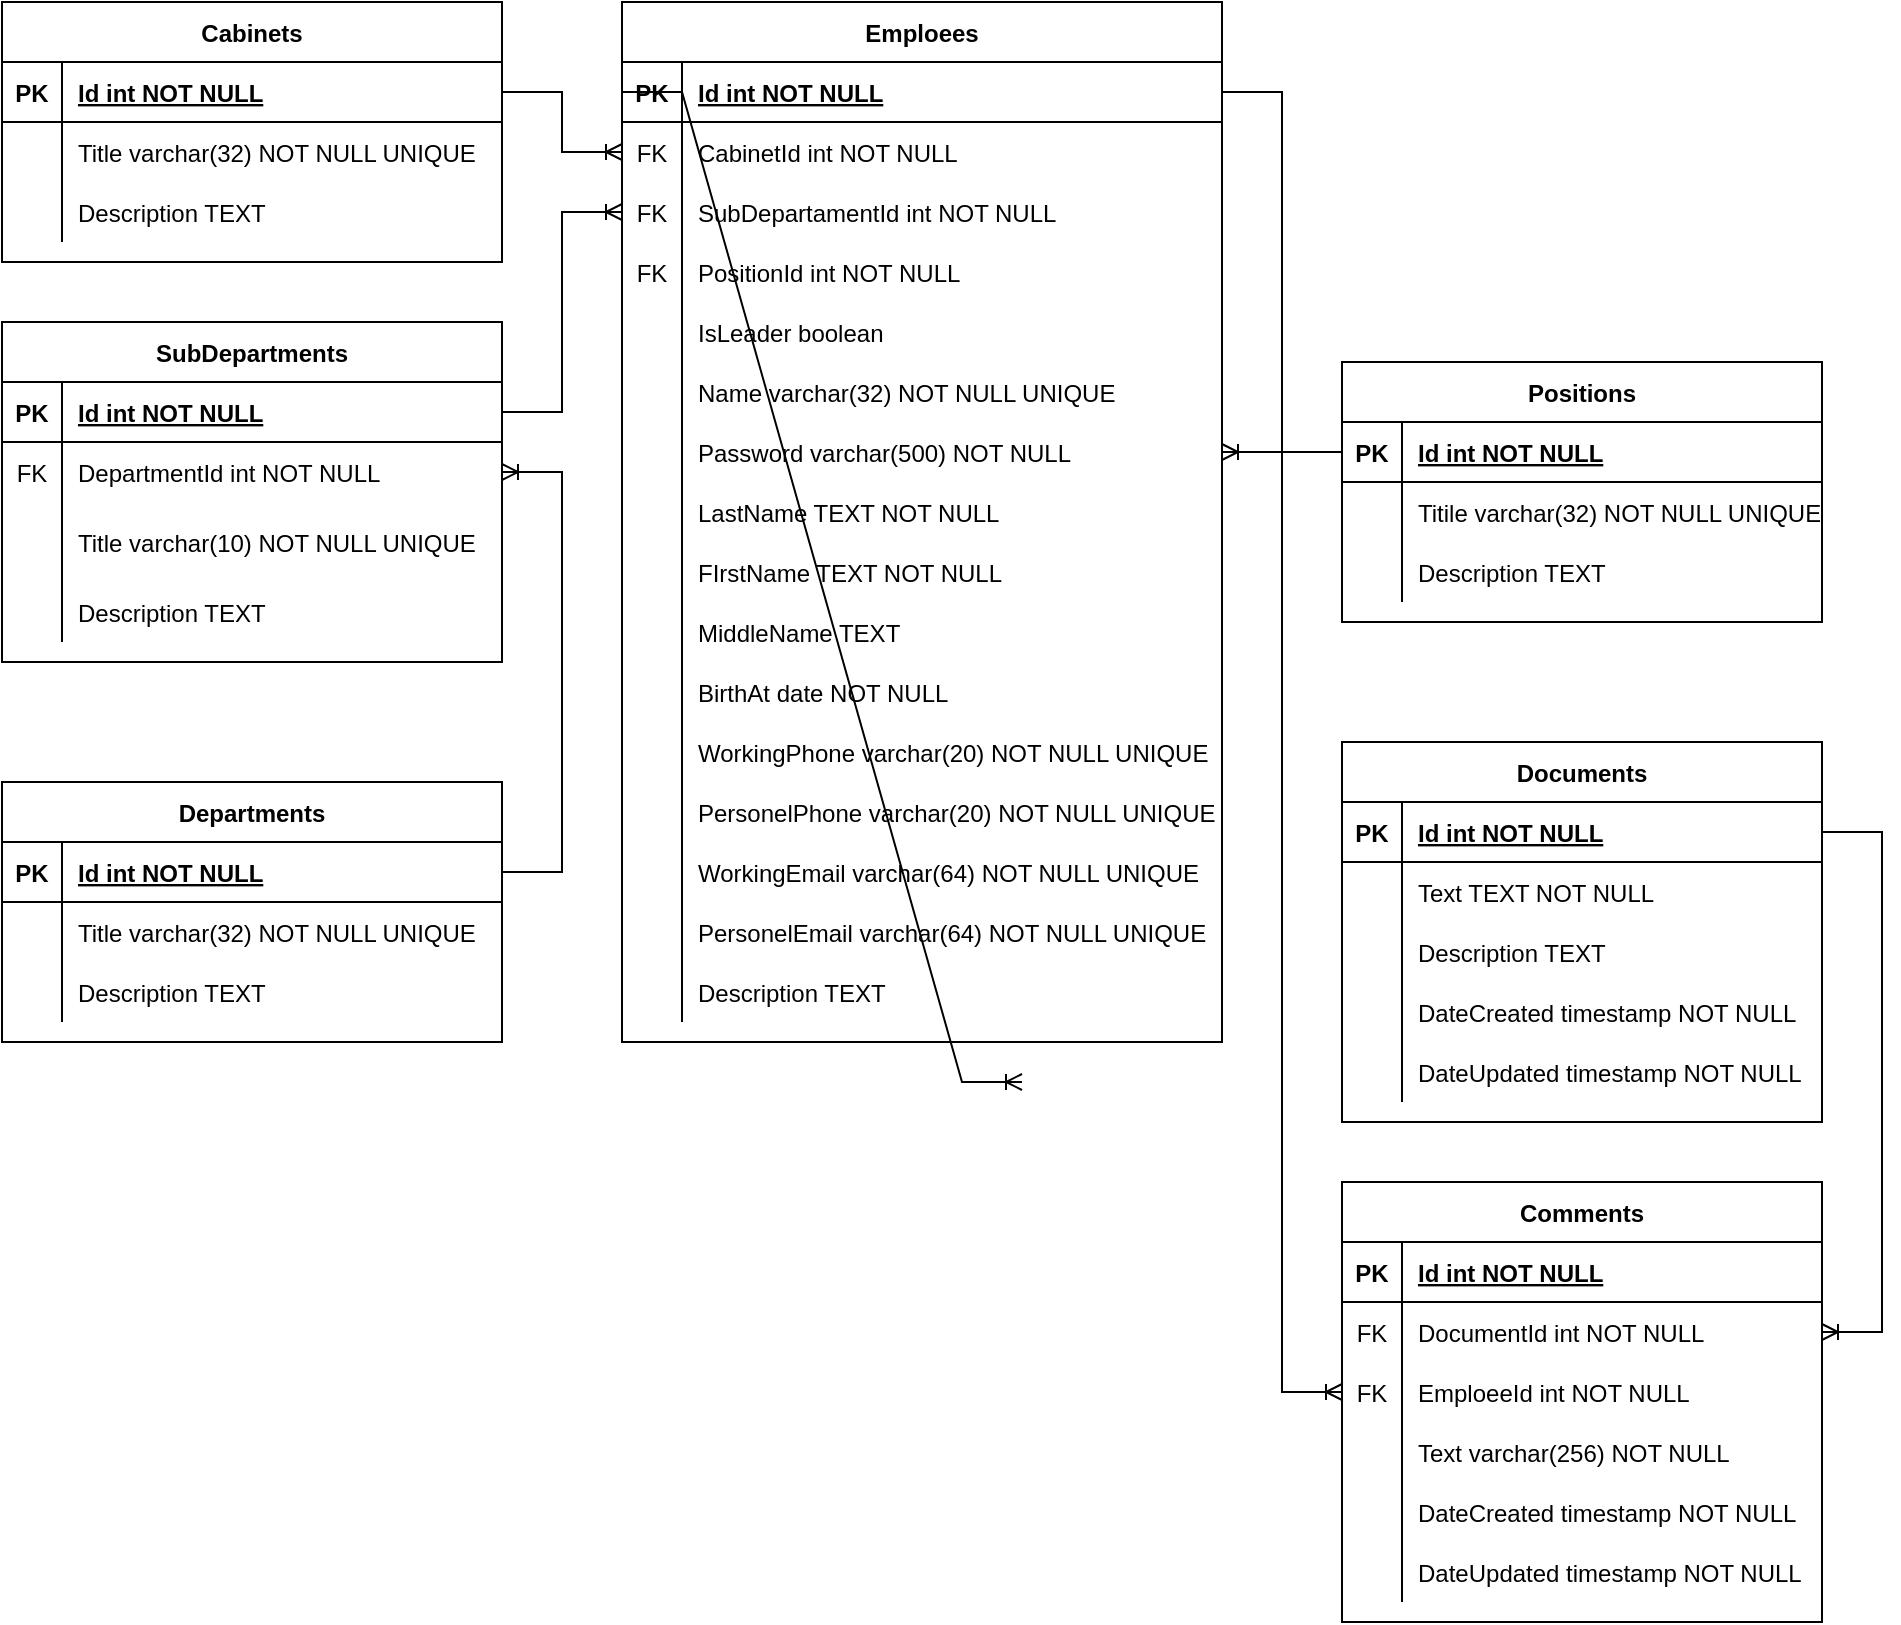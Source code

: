 <mxfile version="25.0.2">
  <diagram id="R2lEEEUBdFMjLlhIrx00" name="Page-1">
    <mxGraphModel dx="932" dy="1396" grid="1" gridSize="10" guides="1" tooltips="1" connect="1" arrows="1" fold="1" page="1" pageScale="1" pageWidth="850" pageHeight="1100" math="0" shadow="0" extFonts="Permanent Marker^https://fonts.googleapis.com/css?family=Permanent+Marker">
      <root>
        <mxCell id="0" />
        <mxCell id="1" parent="0" />
        <mxCell id="9dGoB55eLj0hcqmh6OS2-5" value="Emploees" style="shape=table;startSize=30;container=1;collapsible=1;childLayout=tableLayout;fixedRows=1;rowLines=0;fontStyle=1;align=center;resizeLast=1;" parent="1" vertex="1">
          <mxGeometry x="420" y="120" width="300" height="520" as="geometry" />
        </mxCell>
        <mxCell id="9dGoB55eLj0hcqmh6OS2-6" value="" style="shape=partialRectangle;collapsible=0;dropTarget=0;pointerEvents=0;fillColor=none;points=[[0,0.5],[1,0.5]];portConstraint=eastwest;top=0;left=0;right=0;bottom=1;" parent="9dGoB55eLj0hcqmh6OS2-5" vertex="1">
          <mxGeometry y="30" width="300" height="30" as="geometry" />
        </mxCell>
        <mxCell id="9dGoB55eLj0hcqmh6OS2-7" value="PK" style="shape=partialRectangle;overflow=hidden;connectable=0;fillColor=none;top=0;left=0;bottom=0;right=0;fontStyle=1;" parent="9dGoB55eLj0hcqmh6OS2-6" vertex="1">
          <mxGeometry width="30" height="30" as="geometry">
            <mxRectangle width="30" height="30" as="alternateBounds" />
          </mxGeometry>
        </mxCell>
        <mxCell id="9dGoB55eLj0hcqmh6OS2-8" value="Id int NOT NULL" style="shape=partialRectangle;overflow=hidden;connectable=0;fillColor=none;top=0;left=0;bottom=0;right=0;align=left;spacingLeft=6;fontStyle=5;" parent="9dGoB55eLj0hcqmh6OS2-6" vertex="1">
          <mxGeometry x="30" width="270" height="30" as="geometry">
            <mxRectangle width="270" height="30" as="alternateBounds" />
          </mxGeometry>
        </mxCell>
        <mxCell id="dSBMCty-qbozVe7yttTa-7" style="shape=partialRectangle;collapsible=0;dropTarget=0;pointerEvents=0;fillColor=none;points=[[0,0.5],[1,0.5]];portConstraint=eastwest;top=0;left=0;right=0;bottom=0;" vertex="1" parent="9dGoB55eLj0hcqmh6OS2-5">
          <mxGeometry y="60" width="300" height="30" as="geometry" />
        </mxCell>
        <mxCell id="dSBMCty-qbozVe7yttTa-8" value="FK" style="shape=partialRectangle;overflow=hidden;connectable=0;fillColor=none;top=0;left=0;bottom=0;right=0;" vertex="1" parent="dSBMCty-qbozVe7yttTa-7">
          <mxGeometry width="30" height="30" as="geometry">
            <mxRectangle width="30" height="30" as="alternateBounds" />
          </mxGeometry>
        </mxCell>
        <mxCell id="dSBMCty-qbozVe7yttTa-9" value="CabinetId int NOT NULL" style="shape=partialRectangle;overflow=hidden;connectable=0;fillColor=none;top=0;left=0;bottom=0;right=0;align=left;spacingLeft=6;" vertex="1" parent="dSBMCty-qbozVe7yttTa-7">
          <mxGeometry x="30" width="270" height="30" as="geometry">
            <mxRectangle width="270" height="30" as="alternateBounds" />
          </mxGeometry>
        </mxCell>
        <mxCell id="dSBMCty-qbozVe7yttTa-10" style="shape=partialRectangle;collapsible=0;dropTarget=0;pointerEvents=0;fillColor=none;points=[[0,0.5],[1,0.5]];portConstraint=eastwest;top=0;left=0;right=0;bottom=0;" vertex="1" parent="9dGoB55eLj0hcqmh6OS2-5">
          <mxGeometry y="90" width="300" height="30" as="geometry" />
        </mxCell>
        <mxCell id="dSBMCty-qbozVe7yttTa-11" value="FK" style="shape=partialRectangle;overflow=hidden;connectable=0;fillColor=none;top=0;left=0;bottom=0;right=0;" vertex="1" parent="dSBMCty-qbozVe7yttTa-10">
          <mxGeometry width="30" height="30" as="geometry">
            <mxRectangle width="30" height="30" as="alternateBounds" />
          </mxGeometry>
        </mxCell>
        <mxCell id="dSBMCty-qbozVe7yttTa-12" value="SubDepartamentId int NOT NULL" style="shape=partialRectangle;overflow=hidden;connectable=0;fillColor=none;top=0;left=0;bottom=0;right=0;align=left;spacingLeft=6;" vertex="1" parent="dSBMCty-qbozVe7yttTa-10">
          <mxGeometry x="30" width="270" height="30" as="geometry">
            <mxRectangle width="270" height="30" as="alternateBounds" />
          </mxGeometry>
        </mxCell>
        <mxCell id="dSBMCty-qbozVe7yttTa-134" style="shape=partialRectangle;collapsible=0;dropTarget=0;pointerEvents=0;fillColor=none;points=[[0,0.5],[1,0.5]];portConstraint=eastwest;top=0;left=0;right=0;bottom=0;" vertex="1" parent="9dGoB55eLj0hcqmh6OS2-5">
          <mxGeometry y="120" width="300" height="30" as="geometry" />
        </mxCell>
        <mxCell id="dSBMCty-qbozVe7yttTa-135" value="FK" style="shape=partialRectangle;overflow=hidden;connectable=0;fillColor=none;top=0;left=0;bottom=0;right=0;" vertex="1" parent="dSBMCty-qbozVe7yttTa-134">
          <mxGeometry width="30" height="30" as="geometry">
            <mxRectangle width="30" height="30" as="alternateBounds" />
          </mxGeometry>
        </mxCell>
        <mxCell id="dSBMCty-qbozVe7yttTa-136" value="PositionId int NOT NULL" style="shape=partialRectangle;overflow=hidden;connectable=0;fillColor=none;top=0;left=0;bottom=0;right=0;align=left;spacingLeft=6;" vertex="1" parent="dSBMCty-qbozVe7yttTa-134">
          <mxGeometry x="30" width="270" height="30" as="geometry">
            <mxRectangle width="270" height="30" as="alternateBounds" />
          </mxGeometry>
        </mxCell>
        <mxCell id="dSBMCty-qbozVe7yttTa-199" style="shape=partialRectangle;collapsible=0;dropTarget=0;pointerEvents=0;fillColor=none;points=[[0,0.5],[1,0.5]];portConstraint=eastwest;top=0;left=0;right=0;bottom=0;" vertex="1" parent="9dGoB55eLj0hcqmh6OS2-5">
          <mxGeometry y="150" width="300" height="30" as="geometry" />
        </mxCell>
        <mxCell id="dSBMCty-qbozVe7yttTa-200" style="shape=partialRectangle;overflow=hidden;connectable=0;fillColor=none;top=0;left=0;bottom=0;right=0;" vertex="1" parent="dSBMCty-qbozVe7yttTa-199">
          <mxGeometry width="30" height="30" as="geometry">
            <mxRectangle width="30" height="30" as="alternateBounds" />
          </mxGeometry>
        </mxCell>
        <mxCell id="dSBMCty-qbozVe7yttTa-201" value="IsLeader boolean" style="shape=partialRectangle;overflow=hidden;connectable=0;fillColor=none;top=0;left=0;bottom=0;right=0;align=left;spacingLeft=6;" vertex="1" parent="dSBMCty-qbozVe7yttTa-199">
          <mxGeometry x="30" width="270" height="30" as="geometry">
            <mxRectangle width="270" height="30" as="alternateBounds" />
          </mxGeometry>
        </mxCell>
        <mxCell id="dSBMCty-qbozVe7yttTa-137" style="shape=partialRectangle;collapsible=0;dropTarget=0;pointerEvents=0;fillColor=none;points=[[0,0.5],[1,0.5]];portConstraint=eastwest;top=0;left=0;right=0;bottom=0;" vertex="1" parent="9dGoB55eLj0hcqmh6OS2-5">
          <mxGeometry y="180" width="300" height="30" as="geometry" />
        </mxCell>
        <mxCell id="dSBMCty-qbozVe7yttTa-138" style="shape=partialRectangle;overflow=hidden;connectable=0;fillColor=none;top=0;left=0;bottom=0;right=0;" vertex="1" parent="dSBMCty-qbozVe7yttTa-137">
          <mxGeometry width="30" height="30" as="geometry">
            <mxRectangle width="30" height="30" as="alternateBounds" />
          </mxGeometry>
        </mxCell>
        <mxCell id="dSBMCty-qbozVe7yttTa-139" value="Name varchar(32) NOT NULL UNIQUE" style="shape=partialRectangle;overflow=hidden;connectable=0;fillColor=none;top=0;left=0;bottom=0;right=0;align=left;spacingLeft=6;" vertex="1" parent="dSBMCty-qbozVe7yttTa-137">
          <mxGeometry x="30" width="270" height="30" as="geometry">
            <mxRectangle width="270" height="30" as="alternateBounds" />
          </mxGeometry>
        </mxCell>
        <mxCell id="dSBMCty-qbozVe7yttTa-98" style="shape=partialRectangle;collapsible=0;dropTarget=0;pointerEvents=0;fillColor=none;points=[[0,0.5],[1,0.5]];portConstraint=eastwest;top=0;left=0;right=0;bottom=0;" vertex="1" parent="9dGoB55eLj0hcqmh6OS2-5">
          <mxGeometry y="210" width="300" height="30" as="geometry" />
        </mxCell>
        <mxCell id="dSBMCty-qbozVe7yttTa-99" value="" style="shape=partialRectangle;overflow=hidden;connectable=0;fillColor=none;top=0;left=0;bottom=0;right=0;" vertex="1" parent="dSBMCty-qbozVe7yttTa-98">
          <mxGeometry width="30" height="30" as="geometry">
            <mxRectangle width="30" height="30" as="alternateBounds" />
          </mxGeometry>
        </mxCell>
        <mxCell id="dSBMCty-qbozVe7yttTa-100" value="Password varchar(500) NOT NULL" style="shape=partialRectangle;overflow=hidden;connectable=0;fillColor=none;top=0;left=0;bottom=0;right=0;align=left;spacingLeft=6;" vertex="1" parent="dSBMCty-qbozVe7yttTa-98">
          <mxGeometry x="30" width="270" height="30" as="geometry">
            <mxRectangle width="270" height="30" as="alternateBounds" />
          </mxGeometry>
        </mxCell>
        <mxCell id="dSBMCty-qbozVe7yttTa-13" style="shape=partialRectangle;collapsible=0;dropTarget=0;pointerEvents=0;fillColor=none;points=[[0,0.5],[1,0.5]];portConstraint=eastwest;top=0;left=0;right=0;bottom=0;" vertex="1" parent="9dGoB55eLj0hcqmh6OS2-5">
          <mxGeometry y="240" width="300" height="30" as="geometry" />
        </mxCell>
        <mxCell id="dSBMCty-qbozVe7yttTa-14" style="shape=partialRectangle;overflow=hidden;connectable=0;fillColor=none;top=0;left=0;bottom=0;right=0;" vertex="1" parent="dSBMCty-qbozVe7yttTa-13">
          <mxGeometry width="30" height="30" as="geometry">
            <mxRectangle width="30" height="30" as="alternateBounds" />
          </mxGeometry>
        </mxCell>
        <mxCell id="dSBMCty-qbozVe7yttTa-15" value="LastName TEXT NOT NULL" style="shape=partialRectangle;overflow=hidden;connectable=0;fillColor=none;top=0;left=0;bottom=0;right=0;align=left;spacingLeft=6;" vertex="1" parent="dSBMCty-qbozVe7yttTa-13">
          <mxGeometry x="30" width="270" height="30" as="geometry">
            <mxRectangle width="270" height="30" as="alternateBounds" />
          </mxGeometry>
        </mxCell>
        <mxCell id="9dGoB55eLj0hcqmh6OS2-9" value="" style="shape=partialRectangle;collapsible=0;dropTarget=0;pointerEvents=0;fillColor=none;points=[[0,0.5],[1,0.5]];portConstraint=eastwest;top=0;left=0;right=0;bottom=0;" parent="9dGoB55eLj0hcqmh6OS2-5" vertex="1">
          <mxGeometry y="270" width="300" height="30" as="geometry" />
        </mxCell>
        <mxCell id="9dGoB55eLj0hcqmh6OS2-10" value="" style="shape=partialRectangle;overflow=hidden;connectable=0;fillColor=none;top=0;left=0;bottom=0;right=0;" parent="9dGoB55eLj0hcqmh6OS2-9" vertex="1">
          <mxGeometry width="30" height="30" as="geometry">
            <mxRectangle width="30" height="30" as="alternateBounds" />
          </mxGeometry>
        </mxCell>
        <mxCell id="9dGoB55eLj0hcqmh6OS2-11" value="FIrstName TEXT NOT NULL" style="shape=partialRectangle;overflow=hidden;connectable=0;fillColor=none;top=0;left=0;bottom=0;right=0;align=left;spacingLeft=6;" parent="9dGoB55eLj0hcqmh6OS2-9" vertex="1">
          <mxGeometry x="30" width="270" height="30" as="geometry">
            <mxRectangle width="270" height="30" as="alternateBounds" />
          </mxGeometry>
        </mxCell>
        <mxCell id="9dGoB55eLj0hcqmh6OS2-12" style="shape=partialRectangle;collapsible=0;dropTarget=0;pointerEvents=0;fillColor=none;points=[[0,0.5],[1,0.5]];portConstraint=eastwest;top=0;left=0;right=0;bottom=0;" parent="9dGoB55eLj0hcqmh6OS2-5" vertex="1">
          <mxGeometry y="300" width="300" height="30" as="geometry" />
        </mxCell>
        <mxCell id="9dGoB55eLj0hcqmh6OS2-13" style="shape=partialRectangle;overflow=hidden;connectable=0;fillColor=none;top=0;left=0;bottom=0;right=0;" parent="9dGoB55eLj0hcqmh6OS2-12" vertex="1">
          <mxGeometry width="30" height="30" as="geometry">
            <mxRectangle width="30" height="30" as="alternateBounds" />
          </mxGeometry>
        </mxCell>
        <mxCell id="9dGoB55eLj0hcqmh6OS2-14" value="MiddleName TEXT " style="shape=partialRectangle;overflow=hidden;connectable=0;fillColor=none;top=0;left=0;bottom=0;right=0;align=left;spacingLeft=6;" parent="9dGoB55eLj0hcqmh6OS2-12" vertex="1">
          <mxGeometry x="30" width="270" height="30" as="geometry">
            <mxRectangle width="270" height="30" as="alternateBounds" />
          </mxGeometry>
        </mxCell>
        <mxCell id="dSBMCty-qbozVe7yttTa-81" style="shape=partialRectangle;collapsible=0;dropTarget=0;pointerEvents=0;fillColor=none;points=[[0,0.5],[1,0.5]];portConstraint=eastwest;top=0;left=0;right=0;bottom=0;" vertex="1" parent="9dGoB55eLj0hcqmh6OS2-5">
          <mxGeometry y="330" width="300" height="30" as="geometry" />
        </mxCell>
        <mxCell id="dSBMCty-qbozVe7yttTa-82" style="shape=partialRectangle;overflow=hidden;connectable=0;fillColor=none;top=0;left=0;bottom=0;right=0;" vertex="1" parent="dSBMCty-qbozVe7yttTa-81">
          <mxGeometry width="30" height="30" as="geometry">
            <mxRectangle width="30" height="30" as="alternateBounds" />
          </mxGeometry>
        </mxCell>
        <mxCell id="dSBMCty-qbozVe7yttTa-83" value="BirthAt date NOT NULL" style="shape=partialRectangle;overflow=hidden;connectable=0;fillColor=none;top=0;left=0;bottom=0;right=0;align=left;spacingLeft=6;" vertex="1" parent="dSBMCty-qbozVe7yttTa-81">
          <mxGeometry x="30" width="270" height="30" as="geometry">
            <mxRectangle width="270" height="30" as="alternateBounds" />
          </mxGeometry>
        </mxCell>
        <mxCell id="9dGoB55eLj0hcqmh6OS2-15" style="shape=partialRectangle;collapsible=0;dropTarget=0;pointerEvents=0;fillColor=none;points=[[0,0.5],[1,0.5]];portConstraint=eastwest;top=0;left=0;right=0;bottom=0;" parent="9dGoB55eLj0hcqmh6OS2-5" vertex="1">
          <mxGeometry y="360" width="300" height="30" as="geometry" />
        </mxCell>
        <mxCell id="9dGoB55eLj0hcqmh6OS2-16" style="shape=partialRectangle;overflow=hidden;connectable=0;fillColor=none;top=0;left=0;bottom=0;right=0;" parent="9dGoB55eLj0hcqmh6OS2-15" vertex="1">
          <mxGeometry width="30" height="30" as="geometry">
            <mxRectangle width="30" height="30" as="alternateBounds" />
          </mxGeometry>
        </mxCell>
        <mxCell id="9dGoB55eLj0hcqmh6OS2-17" value="WorkingPhone varchar(20) NOT NULL UNIQUE" style="shape=partialRectangle;overflow=hidden;connectable=0;fillColor=none;top=0;left=0;bottom=0;right=0;align=left;spacingLeft=6;" parent="9dGoB55eLj0hcqmh6OS2-15" vertex="1">
          <mxGeometry x="30" width="270" height="30" as="geometry">
            <mxRectangle width="270" height="30" as="alternateBounds" />
          </mxGeometry>
        </mxCell>
        <mxCell id="9dGoB55eLj0hcqmh6OS2-18" style="shape=partialRectangle;collapsible=0;dropTarget=0;pointerEvents=0;fillColor=none;points=[[0,0.5],[1,0.5]];portConstraint=eastwest;top=0;left=0;right=0;bottom=0;" parent="9dGoB55eLj0hcqmh6OS2-5" vertex="1">
          <mxGeometry y="390" width="300" height="30" as="geometry" />
        </mxCell>
        <mxCell id="9dGoB55eLj0hcqmh6OS2-19" value="" style="shape=partialRectangle;overflow=hidden;connectable=0;fillColor=none;top=0;left=0;bottom=0;right=0;" parent="9dGoB55eLj0hcqmh6OS2-18" vertex="1">
          <mxGeometry width="30" height="30" as="geometry">
            <mxRectangle width="30" height="30" as="alternateBounds" />
          </mxGeometry>
        </mxCell>
        <mxCell id="9dGoB55eLj0hcqmh6OS2-20" value="PersonelPhone varchar(20) NOT NULL UNIQUE" style="shape=partialRectangle;overflow=hidden;connectable=0;fillColor=none;top=0;left=0;bottom=0;right=0;align=left;spacingLeft=6;" parent="9dGoB55eLj0hcqmh6OS2-18" vertex="1">
          <mxGeometry x="30" width="270" height="30" as="geometry">
            <mxRectangle width="270" height="30" as="alternateBounds" />
          </mxGeometry>
        </mxCell>
        <mxCell id="dSBMCty-qbozVe7yttTa-4" style="shape=partialRectangle;collapsible=0;dropTarget=0;pointerEvents=0;fillColor=none;points=[[0,0.5],[1,0.5]];portConstraint=eastwest;top=0;left=0;right=0;bottom=0;" vertex="1" parent="9dGoB55eLj0hcqmh6OS2-5">
          <mxGeometry y="420" width="300" height="30" as="geometry" />
        </mxCell>
        <mxCell id="dSBMCty-qbozVe7yttTa-5" style="shape=partialRectangle;overflow=hidden;connectable=0;fillColor=none;top=0;left=0;bottom=0;right=0;" vertex="1" parent="dSBMCty-qbozVe7yttTa-4">
          <mxGeometry width="30" height="30" as="geometry">
            <mxRectangle width="30" height="30" as="alternateBounds" />
          </mxGeometry>
        </mxCell>
        <mxCell id="dSBMCty-qbozVe7yttTa-6" value="WorkingEmail varchar(64) NOT NULL UNIQUE" style="shape=partialRectangle;overflow=hidden;connectable=0;fillColor=none;top=0;left=0;bottom=0;right=0;align=left;spacingLeft=6;" vertex="1" parent="dSBMCty-qbozVe7yttTa-4">
          <mxGeometry x="30" width="270" height="30" as="geometry">
            <mxRectangle width="270" height="30" as="alternateBounds" />
          </mxGeometry>
        </mxCell>
        <mxCell id="dSBMCty-qbozVe7yttTa-190" style="shape=partialRectangle;collapsible=0;dropTarget=0;pointerEvents=0;fillColor=none;points=[[0,0.5],[1,0.5]];portConstraint=eastwest;top=0;left=0;right=0;bottom=0;" vertex="1" parent="9dGoB55eLj0hcqmh6OS2-5">
          <mxGeometry y="450" width="300" height="30" as="geometry" />
        </mxCell>
        <mxCell id="dSBMCty-qbozVe7yttTa-191" style="shape=partialRectangle;overflow=hidden;connectable=0;fillColor=none;top=0;left=0;bottom=0;right=0;" vertex="1" parent="dSBMCty-qbozVe7yttTa-190">
          <mxGeometry width="30" height="30" as="geometry">
            <mxRectangle width="30" height="30" as="alternateBounds" />
          </mxGeometry>
        </mxCell>
        <mxCell id="dSBMCty-qbozVe7yttTa-192" value="PersonelEmail varchar(64) NOT NULL UNIQUE" style="shape=partialRectangle;overflow=hidden;connectable=0;fillColor=none;top=0;left=0;bottom=0;right=0;align=left;spacingLeft=6;" vertex="1" parent="dSBMCty-qbozVe7yttTa-190">
          <mxGeometry x="30" width="270" height="30" as="geometry">
            <mxRectangle width="270" height="30" as="alternateBounds" />
          </mxGeometry>
        </mxCell>
        <mxCell id="dSBMCty-qbozVe7yttTa-1" style="shape=partialRectangle;collapsible=0;dropTarget=0;pointerEvents=0;fillColor=none;points=[[0,0.5],[1,0.5]];portConstraint=eastwest;top=0;left=0;right=0;bottom=0;" vertex="1" parent="9dGoB55eLj0hcqmh6OS2-5">
          <mxGeometry y="480" width="300" height="30" as="geometry" />
        </mxCell>
        <mxCell id="dSBMCty-qbozVe7yttTa-2" style="shape=partialRectangle;overflow=hidden;connectable=0;fillColor=none;top=0;left=0;bottom=0;right=0;" vertex="1" parent="dSBMCty-qbozVe7yttTa-1">
          <mxGeometry width="30" height="30" as="geometry">
            <mxRectangle width="30" height="30" as="alternateBounds" />
          </mxGeometry>
        </mxCell>
        <mxCell id="dSBMCty-qbozVe7yttTa-3" value="Description TEXT " style="shape=partialRectangle;overflow=hidden;connectable=0;fillColor=none;top=0;left=0;bottom=0;right=0;align=left;spacingLeft=6;" vertex="1" parent="dSBMCty-qbozVe7yttTa-1">
          <mxGeometry x="30" width="270" height="30" as="geometry">
            <mxRectangle width="270" height="30" as="alternateBounds" />
          </mxGeometry>
        </mxCell>
        <mxCell id="dSBMCty-qbozVe7yttTa-16" value="Cabinets" style="shape=table;startSize=30;container=1;collapsible=1;childLayout=tableLayout;fixedRows=1;rowLines=0;fontStyle=1;align=center;resizeLast=1;" vertex="1" parent="1">
          <mxGeometry x="110" y="120" width="250" height="130" as="geometry" />
        </mxCell>
        <mxCell id="dSBMCty-qbozVe7yttTa-17" value="" style="shape=partialRectangle;collapsible=0;dropTarget=0;pointerEvents=0;fillColor=none;points=[[0,0.5],[1,0.5]];portConstraint=eastwest;top=0;left=0;right=0;bottom=1;" vertex="1" parent="dSBMCty-qbozVe7yttTa-16">
          <mxGeometry y="30" width="250" height="30" as="geometry" />
        </mxCell>
        <mxCell id="dSBMCty-qbozVe7yttTa-18" value="PK" style="shape=partialRectangle;overflow=hidden;connectable=0;fillColor=none;top=0;left=0;bottom=0;right=0;fontStyle=1;" vertex="1" parent="dSBMCty-qbozVe7yttTa-17">
          <mxGeometry width="30" height="30" as="geometry">
            <mxRectangle width="30" height="30" as="alternateBounds" />
          </mxGeometry>
        </mxCell>
        <mxCell id="dSBMCty-qbozVe7yttTa-19" value="Id int NOT NULL" style="shape=partialRectangle;overflow=hidden;connectable=0;fillColor=none;top=0;left=0;bottom=0;right=0;align=left;spacingLeft=6;fontStyle=5;" vertex="1" parent="dSBMCty-qbozVe7yttTa-17">
          <mxGeometry x="30" width="220" height="30" as="geometry">
            <mxRectangle width="220" height="30" as="alternateBounds" />
          </mxGeometry>
        </mxCell>
        <mxCell id="dSBMCty-qbozVe7yttTa-29" value="" style="shape=partialRectangle;collapsible=0;dropTarget=0;pointerEvents=0;fillColor=none;points=[[0,0.5],[1,0.5]];portConstraint=eastwest;top=0;left=0;right=0;bottom=0;" vertex="1" parent="dSBMCty-qbozVe7yttTa-16">
          <mxGeometry y="60" width="250" height="30" as="geometry" />
        </mxCell>
        <mxCell id="dSBMCty-qbozVe7yttTa-30" value="" style="shape=partialRectangle;overflow=hidden;connectable=0;fillColor=none;top=0;left=0;bottom=0;right=0;" vertex="1" parent="dSBMCty-qbozVe7yttTa-29">
          <mxGeometry width="30" height="30" as="geometry">
            <mxRectangle width="30" height="30" as="alternateBounds" />
          </mxGeometry>
        </mxCell>
        <mxCell id="dSBMCty-qbozVe7yttTa-31" value="Title varchar(32) NOT NULL UNIQUE" style="shape=partialRectangle;overflow=hidden;connectable=0;fillColor=none;top=0;left=0;bottom=0;right=0;align=left;spacingLeft=6;" vertex="1" parent="dSBMCty-qbozVe7yttTa-29">
          <mxGeometry x="30" width="220" height="30" as="geometry">
            <mxRectangle width="220" height="30" as="alternateBounds" />
          </mxGeometry>
        </mxCell>
        <mxCell id="dSBMCty-qbozVe7yttTa-32" style="shape=partialRectangle;collapsible=0;dropTarget=0;pointerEvents=0;fillColor=none;points=[[0,0.5],[1,0.5]];portConstraint=eastwest;top=0;left=0;right=0;bottom=0;" vertex="1" parent="dSBMCty-qbozVe7yttTa-16">
          <mxGeometry y="90" width="250" height="30" as="geometry" />
        </mxCell>
        <mxCell id="dSBMCty-qbozVe7yttTa-33" style="shape=partialRectangle;overflow=hidden;connectable=0;fillColor=none;top=0;left=0;bottom=0;right=0;" vertex="1" parent="dSBMCty-qbozVe7yttTa-32">
          <mxGeometry width="30" height="30" as="geometry">
            <mxRectangle width="30" height="30" as="alternateBounds" />
          </mxGeometry>
        </mxCell>
        <mxCell id="dSBMCty-qbozVe7yttTa-34" value="Description TEXT" style="shape=partialRectangle;overflow=hidden;connectable=0;fillColor=none;top=0;left=0;bottom=0;right=0;align=left;spacingLeft=6;" vertex="1" parent="dSBMCty-qbozVe7yttTa-32">
          <mxGeometry x="30" width="220" height="30" as="geometry">
            <mxRectangle width="220" height="30" as="alternateBounds" />
          </mxGeometry>
        </mxCell>
        <mxCell id="dSBMCty-qbozVe7yttTa-57" value="Departments" style="shape=table;startSize=30;container=1;collapsible=1;childLayout=tableLayout;fixedRows=1;rowLines=0;fontStyle=1;align=center;resizeLast=1;" vertex="1" parent="1">
          <mxGeometry x="110" y="510" width="250" height="130" as="geometry" />
        </mxCell>
        <mxCell id="dSBMCty-qbozVe7yttTa-58" value="" style="shape=partialRectangle;collapsible=0;dropTarget=0;pointerEvents=0;fillColor=none;points=[[0,0.5],[1,0.5]];portConstraint=eastwest;top=0;left=0;right=0;bottom=1;" vertex="1" parent="dSBMCty-qbozVe7yttTa-57">
          <mxGeometry y="30" width="250" height="30" as="geometry" />
        </mxCell>
        <mxCell id="dSBMCty-qbozVe7yttTa-59" value="PK" style="shape=partialRectangle;overflow=hidden;connectable=0;fillColor=none;top=0;left=0;bottom=0;right=0;fontStyle=1;" vertex="1" parent="dSBMCty-qbozVe7yttTa-58">
          <mxGeometry width="30" height="30" as="geometry">
            <mxRectangle width="30" height="30" as="alternateBounds" />
          </mxGeometry>
        </mxCell>
        <mxCell id="dSBMCty-qbozVe7yttTa-60" value="Id int NOT NULL" style="shape=partialRectangle;overflow=hidden;connectable=0;fillColor=none;top=0;left=0;bottom=0;right=0;align=left;spacingLeft=6;fontStyle=5;" vertex="1" parent="dSBMCty-qbozVe7yttTa-58">
          <mxGeometry x="30" width="220" height="30" as="geometry">
            <mxRectangle width="220" height="30" as="alternateBounds" />
          </mxGeometry>
        </mxCell>
        <mxCell id="dSBMCty-qbozVe7yttTa-61" value="" style="shape=partialRectangle;collapsible=0;dropTarget=0;pointerEvents=0;fillColor=none;points=[[0,0.5],[1,0.5]];portConstraint=eastwest;top=0;left=0;right=0;bottom=0;" vertex="1" parent="dSBMCty-qbozVe7yttTa-57">
          <mxGeometry y="60" width="250" height="30" as="geometry" />
        </mxCell>
        <mxCell id="dSBMCty-qbozVe7yttTa-62" value="" style="shape=partialRectangle;overflow=hidden;connectable=0;fillColor=none;top=0;left=0;bottom=0;right=0;" vertex="1" parent="dSBMCty-qbozVe7yttTa-61">
          <mxGeometry width="30" height="30" as="geometry">
            <mxRectangle width="30" height="30" as="alternateBounds" />
          </mxGeometry>
        </mxCell>
        <mxCell id="dSBMCty-qbozVe7yttTa-63" value="Title varchar(32) NOT NULL UNIQUE" style="shape=partialRectangle;overflow=hidden;connectable=0;fillColor=none;top=0;left=0;bottom=0;right=0;align=left;spacingLeft=6;" vertex="1" parent="dSBMCty-qbozVe7yttTa-61">
          <mxGeometry x="30" width="220" height="30" as="geometry">
            <mxRectangle width="220" height="30" as="alternateBounds" />
          </mxGeometry>
        </mxCell>
        <mxCell id="dSBMCty-qbozVe7yttTa-64" style="shape=partialRectangle;collapsible=0;dropTarget=0;pointerEvents=0;fillColor=none;points=[[0,0.5],[1,0.5]];portConstraint=eastwest;top=0;left=0;right=0;bottom=0;" vertex="1" parent="dSBMCty-qbozVe7yttTa-57">
          <mxGeometry y="90" width="250" height="30" as="geometry" />
        </mxCell>
        <mxCell id="dSBMCty-qbozVe7yttTa-65" style="shape=partialRectangle;overflow=hidden;connectable=0;fillColor=none;top=0;left=0;bottom=0;right=0;" vertex="1" parent="dSBMCty-qbozVe7yttTa-64">
          <mxGeometry width="30" height="30" as="geometry">
            <mxRectangle width="30" height="30" as="alternateBounds" />
          </mxGeometry>
        </mxCell>
        <mxCell id="dSBMCty-qbozVe7yttTa-66" value="Description TEXT" style="shape=partialRectangle;overflow=hidden;connectable=0;fillColor=none;top=0;left=0;bottom=0;right=0;align=left;spacingLeft=6;" vertex="1" parent="dSBMCty-qbozVe7yttTa-64">
          <mxGeometry x="30" width="220" height="30" as="geometry">
            <mxRectangle width="220" height="30" as="alternateBounds" />
          </mxGeometry>
        </mxCell>
        <mxCell id="dSBMCty-qbozVe7yttTa-67" value="SubDepartments" style="shape=table;startSize=30;container=1;collapsible=1;childLayout=tableLayout;fixedRows=1;rowLines=0;fontStyle=1;align=center;resizeLast=1;" vertex="1" parent="1">
          <mxGeometry x="110" y="280" width="250" height="170" as="geometry" />
        </mxCell>
        <mxCell id="dSBMCty-qbozVe7yttTa-68" value="" style="shape=partialRectangle;collapsible=0;dropTarget=0;pointerEvents=0;fillColor=none;points=[[0,0.5],[1,0.5]];portConstraint=eastwest;top=0;left=0;right=0;bottom=1;" vertex="1" parent="dSBMCty-qbozVe7yttTa-67">
          <mxGeometry y="30" width="250" height="30" as="geometry" />
        </mxCell>
        <mxCell id="dSBMCty-qbozVe7yttTa-69" value="PK" style="shape=partialRectangle;overflow=hidden;connectable=0;fillColor=none;top=0;left=0;bottom=0;right=0;fontStyle=1;" vertex="1" parent="dSBMCty-qbozVe7yttTa-68">
          <mxGeometry width="30" height="30" as="geometry">
            <mxRectangle width="30" height="30" as="alternateBounds" />
          </mxGeometry>
        </mxCell>
        <mxCell id="dSBMCty-qbozVe7yttTa-70" value="Id int NOT NULL" style="shape=partialRectangle;overflow=hidden;connectable=0;fillColor=none;top=0;left=0;bottom=0;right=0;align=left;spacingLeft=6;fontStyle=5;" vertex="1" parent="dSBMCty-qbozVe7yttTa-68">
          <mxGeometry x="30" width="220" height="30" as="geometry">
            <mxRectangle width="220" height="30" as="alternateBounds" />
          </mxGeometry>
        </mxCell>
        <mxCell id="dSBMCty-qbozVe7yttTa-77" style="shape=partialRectangle;collapsible=0;dropTarget=0;pointerEvents=0;fillColor=none;points=[[0,0.5],[1,0.5]];portConstraint=eastwest;top=0;left=0;right=0;bottom=0;" vertex="1" parent="dSBMCty-qbozVe7yttTa-67">
          <mxGeometry y="60" width="250" height="30" as="geometry" />
        </mxCell>
        <mxCell id="dSBMCty-qbozVe7yttTa-78" value="FK" style="shape=partialRectangle;overflow=hidden;connectable=0;fillColor=none;top=0;left=0;bottom=0;right=0;" vertex="1" parent="dSBMCty-qbozVe7yttTa-77">
          <mxGeometry width="30" height="30" as="geometry">
            <mxRectangle width="30" height="30" as="alternateBounds" />
          </mxGeometry>
        </mxCell>
        <mxCell id="dSBMCty-qbozVe7yttTa-79" value="DepartmentId int NOT NULL" style="shape=partialRectangle;overflow=hidden;connectable=0;fillColor=none;top=0;left=0;bottom=0;right=0;align=left;spacingLeft=6;" vertex="1" parent="dSBMCty-qbozVe7yttTa-77">
          <mxGeometry x="30" width="220" height="30" as="geometry">
            <mxRectangle width="220" height="30" as="alternateBounds" />
          </mxGeometry>
        </mxCell>
        <mxCell id="dSBMCty-qbozVe7yttTa-71" value="" style="shape=partialRectangle;collapsible=0;dropTarget=0;pointerEvents=0;fillColor=none;points=[[0,0.5],[1,0.5]];portConstraint=eastwest;top=0;left=0;right=0;bottom=0;" vertex="1" parent="dSBMCty-qbozVe7yttTa-67">
          <mxGeometry y="90" width="250" height="40" as="geometry" />
        </mxCell>
        <mxCell id="dSBMCty-qbozVe7yttTa-72" value="" style="shape=partialRectangle;overflow=hidden;connectable=0;fillColor=none;top=0;left=0;bottom=0;right=0;" vertex="1" parent="dSBMCty-qbozVe7yttTa-71">
          <mxGeometry width="30" height="40" as="geometry">
            <mxRectangle width="30" height="40" as="alternateBounds" />
          </mxGeometry>
        </mxCell>
        <mxCell id="dSBMCty-qbozVe7yttTa-73" value="Title varchar(10) NOT NULL UNIQUE" style="shape=partialRectangle;overflow=hidden;connectable=0;fillColor=none;top=0;left=0;bottom=0;right=0;align=left;spacingLeft=6;" vertex="1" parent="dSBMCty-qbozVe7yttTa-71">
          <mxGeometry x="30" width="220" height="40" as="geometry">
            <mxRectangle width="220" height="40" as="alternateBounds" />
          </mxGeometry>
        </mxCell>
        <mxCell id="dSBMCty-qbozVe7yttTa-74" style="shape=partialRectangle;collapsible=0;dropTarget=0;pointerEvents=0;fillColor=none;points=[[0,0.5],[1,0.5]];portConstraint=eastwest;top=0;left=0;right=0;bottom=0;" vertex="1" parent="dSBMCty-qbozVe7yttTa-67">
          <mxGeometry y="130" width="250" height="30" as="geometry" />
        </mxCell>
        <mxCell id="dSBMCty-qbozVe7yttTa-75" style="shape=partialRectangle;overflow=hidden;connectable=0;fillColor=none;top=0;left=0;bottom=0;right=0;" vertex="1" parent="dSBMCty-qbozVe7yttTa-74">
          <mxGeometry width="30" height="30" as="geometry">
            <mxRectangle width="30" height="30" as="alternateBounds" />
          </mxGeometry>
        </mxCell>
        <mxCell id="dSBMCty-qbozVe7yttTa-76" value="Description TEXT" style="shape=partialRectangle;overflow=hidden;connectable=0;fillColor=none;top=0;left=0;bottom=0;right=0;align=left;spacingLeft=6;" vertex="1" parent="dSBMCty-qbozVe7yttTa-74">
          <mxGeometry x="30" width="220" height="30" as="geometry">
            <mxRectangle width="220" height="30" as="alternateBounds" />
          </mxGeometry>
        </mxCell>
        <mxCell id="dSBMCty-qbozVe7yttTa-84" value="" style="edgeStyle=entityRelationEdgeStyle;fontSize=12;html=1;endArrow=ERoneToMany;rounded=0;exitX=1;exitY=0.5;exitDx=0;exitDy=0;entryX=0;entryY=0.5;entryDx=0;entryDy=0;" edge="1" parent="1" source="dSBMCty-qbozVe7yttTa-17" target="dSBMCty-qbozVe7yttTa-7">
          <mxGeometry width="100" height="100" relative="1" as="geometry">
            <mxPoint x="370" y="150" as="sourcePoint" />
            <mxPoint x="470" y="50" as="targetPoint" />
          </mxGeometry>
        </mxCell>
        <mxCell id="dSBMCty-qbozVe7yttTa-85" value="" style="edgeStyle=entityRelationEdgeStyle;fontSize=12;html=1;endArrow=ERoneToMany;rounded=0;exitX=1;exitY=0.5;exitDx=0;exitDy=0;entryX=1;entryY=0.5;entryDx=0;entryDy=0;" edge="1" parent="1" source="dSBMCty-qbozVe7yttTa-58" target="dSBMCty-qbozVe7yttTa-77">
          <mxGeometry width="100" height="100" relative="1" as="geometry">
            <mxPoint x="390" y="700" as="sourcePoint" />
            <mxPoint x="490" y="600" as="targetPoint" />
          </mxGeometry>
        </mxCell>
        <mxCell id="dSBMCty-qbozVe7yttTa-86" value="" style="edgeStyle=entityRelationEdgeStyle;fontSize=12;html=1;endArrow=ERoneToMany;rounded=0;exitX=1;exitY=0.5;exitDx=0;exitDy=0;entryX=0;entryY=0.5;entryDx=0;entryDy=0;" edge="1" parent="1" source="dSBMCty-qbozVe7yttTa-68" target="dSBMCty-qbozVe7yttTa-10">
          <mxGeometry width="100" height="100" relative="1" as="geometry">
            <mxPoint x="470" y="700" as="sourcePoint" />
            <mxPoint x="400" y="260" as="targetPoint" />
          </mxGeometry>
        </mxCell>
        <mxCell id="dSBMCty-qbozVe7yttTa-88" value="Positions" style="shape=table;startSize=30;container=1;collapsible=1;childLayout=tableLayout;fixedRows=1;rowLines=0;fontStyle=1;align=center;resizeLast=1;" vertex="1" parent="1">
          <mxGeometry x="780" y="300" width="240" height="130" as="geometry" />
        </mxCell>
        <mxCell id="dSBMCty-qbozVe7yttTa-89" value="" style="shape=partialRectangle;collapsible=0;dropTarget=0;pointerEvents=0;fillColor=none;points=[[0,0.5],[1,0.5]];portConstraint=eastwest;top=0;left=0;right=0;bottom=1;" vertex="1" parent="dSBMCty-qbozVe7yttTa-88">
          <mxGeometry y="30" width="240" height="30" as="geometry" />
        </mxCell>
        <mxCell id="dSBMCty-qbozVe7yttTa-90" value="PK" style="shape=partialRectangle;overflow=hidden;connectable=0;fillColor=none;top=0;left=0;bottom=0;right=0;fontStyle=1;" vertex="1" parent="dSBMCty-qbozVe7yttTa-89">
          <mxGeometry width="30" height="30" as="geometry">
            <mxRectangle width="30" height="30" as="alternateBounds" />
          </mxGeometry>
        </mxCell>
        <mxCell id="dSBMCty-qbozVe7yttTa-91" value="Id int NOT NULL" style="shape=partialRectangle;overflow=hidden;connectable=0;fillColor=none;top=0;left=0;bottom=0;right=0;align=left;spacingLeft=6;fontStyle=5;" vertex="1" parent="dSBMCty-qbozVe7yttTa-89">
          <mxGeometry x="30" width="210" height="30" as="geometry">
            <mxRectangle width="210" height="30" as="alternateBounds" />
          </mxGeometry>
        </mxCell>
        <mxCell id="dSBMCty-qbozVe7yttTa-92" value="" style="shape=partialRectangle;collapsible=0;dropTarget=0;pointerEvents=0;fillColor=none;points=[[0,0.5],[1,0.5]];portConstraint=eastwest;top=0;left=0;right=0;bottom=0;" vertex="1" parent="dSBMCty-qbozVe7yttTa-88">
          <mxGeometry y="60" width="240" height="30" as="geometry" />
        </mxCell>
        <mxCell id="dSBMCty-qbozVe7yttTa-93" value="" style="shape=partialRectangle;overflow=hidden;connectable=0;fillColor=none;top=0;left=0;bottom=0;right=0;" vertex="1" parent="dSBMCty-qbozVe7yttTa-92">
          <mxGeometry width="30" height="30" as="geometry">
            <mxRectangle width="30" height="30" as="alternateBounds" />
          </mxGeometry>
        </mxCell>
        <mxCell id="dSBMCty-qbozVe7yttTa-94" value="Titile varchar(32) NOT NULL UNIQUE" style="shape=partialRectangle;overflow=hidden;connectable=0;fillColor=none;top=0;left=0;bottom=0;right=0;align=left;spacingLeft=6;" vertex="1" parent="dSBMCty-qbozVe7yttTa-92">
          <mxGeometry x="30" width="210" height="30" as="geometry">
            <mxRectangle width="210" height="30" as="alternateBounds" />
          </mxGeometry>
        </mxCell>
        <mxCell id="dSBMCty-qbozVe7yttTa-95" style="shape=partialRectangle;collapsible=0;dropTarget=0;pointerEvents=0;fillColor=none;points=[[0,0.5],[1,0.5]];portConstraint=eastwest;top=0;left=0;right=0;bottom=0;" vertex="1" parent="dSBMCty-qbozVe7yttTa-88">
          <mxGeometry y="90" width="240" height="30" as="geometry" />
        </mxCell>
        <mxCell id="dSBMCty-qbozVe7yttTa-96" style="shape=partialRectangle;overflow=hidden;connectable=0;fillColor=none;top=0;left=0;bottom=0;right=0;" vertex="1" parent="dSBMCty-qbozVe7yttTa-95">
          <mxGeometry width="30" height="30" as="geometry">
            <mxRectangle width="30" height="30" as="alternateBounds" />
          </mxGeometry>
        </mxCell>
        <mxCell id="dSBMCty-qbozVe7yttTa-97" value="Description TEXT" style="shape=partialRectangle;overflow=hidden;connectable=0;fillColor=none;top=0;left=0;bottom=0;right=0;align=left;spacingLeft=6;" vertex="1" parent="dSBMCty-qbozVe7yttTa-95">
          <mxGeometry x="30" width="210" height="30" as="geometry">
            <mxRectangle width="210" height="30" as="alternateBounds" />
          </mxGeometry>
        </mxCell>
        <mxCell id="dSBMCty-qbozVe7yttTa-101" value="" style="edgeStyle=entityRelationEdgeStyle;fontSize=12;html=1;endArrow=ERoneToMany;rounded=0;exitX=0;exitY=0.5;exitDx=0;exitDy=0;entryX=1;entryY=0.5;entryDx=0;entryDy=0;" edge="1" parent="1" source="dSBMCty-qbozVe7yttTa-89" target="dSBMCty-qbozVe7yttTa-98">
          <mxGeometry width="100" height="100" relative="1" as="geometry">
            <mxPoint x="710" y="630" as="sourcePoint" />
            <mxPoint x="810" y="530" as="targetPoint" />
          </mxGeometry>
        </mxCell>
        <mxCell id="dSBMCty-qbozVe7yttTa-153" value="Documents" style="shape=table;startSize=30;container=1;collapsible=1;childLayout=tableLayout;fixedRows=1;rowLines=0;fontStyle=1;align=center;resizeLast=1;" vertex="1" parent="1">
          <mxGeometry x="780" y="490" width="240" height="190" as="geometry" />
        </mxCell>
        <mxCell id="dSBMCty-qbozVe7yttTa-154" value="" style="shape=partialRectangle;collapsible=0;dropTarget=0;pointerEvents=0;fillColor=none;points=[[0,0.5],[1,0.5]];portConstraint=eastwest;top=0;left=0;right=0;bottom=1;" vertex="1" parent="dSBMCty-qbozVe7yttTa-153">
          <mxGeometry y="30" width="240" height="30" as="geometry" />
        </mxCell>
        <mxCell id="dSBMCty-qbozVe7yttTa-155" value="PK" style="shape=partialRectangle;overflow=hidden;connectable=0;fillColor=none;top=0;left=0;bottom=0;right=0;fontStyle=1;" vertex="1" parent="dSBMCty-qbozVe7yttTa-154">
          <mxGeometry width="30" height="30" as="geometry">
            <mxRectangle width="30" height="30" as="alternateBounds" />
          </mxGeometry>
        </mxCell>
        <mxCell id="dSBMCty-qbozVe7yttTa-156" value="Id int NOT NULL" style="shape=partialRectangle;overflow=hidden;connectable=0;fillColor=none;top=0;left=0;bottom=0;right=0;align=left;spacingLeft=6;fontStyle=5;" vertex="1" parent="dSBMCty-qbozVe7yttTa-154">
          <mxGeometry x="30" width="210" height="30" as="geometry">
            <mxRectangle width="210" height="30" as="alternateBounds" />
          </mxGeometry>
        </mxCell>
        <mxCell id="dSBMCty-qbozVe7yttTa-157" value="" style="shape=partialRectangle;collapsible=0;dropTarget=0;pointerEvents=0;fillColor=none;points=[[0,0.5],[1,0.5]];portConstraint=eastwest;top=0;left=0;right=0;bottom=0;" vertex="1" parent="dSBMCty-qbozVe7yttTa-153">
          <mxGeometry y="60" width="240" height="30" as="geometry" />
        </mxCell>
        <mxCell id="dSBMCty-qbozVe7yttTa-158" value="" style="shape=partialRectangle;overflow=hidden;connectable=0;fillColor=none;top=0;left=0;bottom=0;right=0;" vertex="1" parent="dSBMCty-qbozVe7yttTa-157">
          <mxGeometry width="30" height="30" as="geometry">
            <mxRectangle width="30" height="30" as="alternateBounds" />
          </mxGeometry>
        </mxCell>
        <mxCell id="dSBMCty-qbozVe7yttTa-159" value="Text TEXT NOT NULL" style="shape=partialRectangle;overflow=hidden;connectable=0;fillColor=none;top=0;left=0;bottom=0;right=0;align=left;spacingLeft=6;" vertex="1" parent="dSBMCty-qbozVe7yttTa-157">
          <mxGeometry x="30" width="210" height="30" as="geometry">
            <mxRectangle width="210" height="30" as="alternateBounds" />
          </mxGeometry>
        </mxCell>
        <mxCell id="dSBMCty-qbozVe7yttTa-160" style="shape=partialRectangle;collapsible=0;dropTarget=0;pointerEvents=0;fillColor=none;points=[[0,0.5],[1,0.5]];portConstraint=eastwest;top=0;left=0;right=0;bottom=0;" vertex="1" parent="dSBMCty-qbozVe7yttTa-153">
          <mxGeometry y="90" width="240" height="30" as="geometry" />
        </mxCell>
        <mxCell id="dSBMCty-qbozVe7yttTa-161" style="shape=partialRectangle;overflow=hidden;connectable=0;fillColor=none;top=0;left=0;bottom=0;right=0;" vertex="1" parent="dSBMCty-qbozVe7yttTa-160">
          <mxGeometry width="30" height="30" as="geometry">
            <mxRectangle width="30" height="30" as="alternateBounds" />
          </mxGeometry>
        </mxCell>
        <mxCell id="dSBMCty-qbozVe7yttTa-162" value="Description TEXT" style="shape=partialRectangle;overflow=hidden;connectable=0;fillColor=none;top=0;left=0;bottom=0;right=0;align=left;spacingLeft=6;" vertex="1" parent="dSBMCty-qbozVe7yttTa-160">
          <mxGeometry x="30" width="210" height="30" as="geometry">
            <mxRectangle width="210" height="30" as="alternateBounds" />
          </mxGeometry>
        </mxCell>
        <mxCell id="dSBMCty-qbozVe7yttTa-178" style="shape=partialRectangle;collapsible=0;dropTarget=0;pointerEvents=0;fillColor=none;points=[[0,0.5],[1,0.5]];portConstraint=eastwest;top=0;left=0;right=0;bottom=0;" vertex="1" parent="dSBMCty-qbozVe7yttTa-153">
          <mxGeometry y="120" width="240" height="30" as="geometry" />
        </mxCell>
        <mxCell id="dSBMCty-qbozVe7yttTa-179" style="shape=partialRectangle;overflow=hidden;connectable=0;fillColor=none;top=0;left=0;bottom=0;right=0;" vertex="1" parent="dSBMCty-qbozVe7yttTa-178">
          <mxGeometry width="30" height="30" as="geometry">
            <mxRectangle width="30" height="30" as="alternateBounds" />
          </mxGeometry>
        </mxCell>
        <mxCell id="dSBMCty-qbozVe7yttTa-180" value="DateCreated timestamp NOT NULL" style="shape=partialRectangle;overflow=hidden;connectable=0;fillColor=none;top=0;left=0;bottom=0;right=0;align=left;spacingLeft=6;" vertex="1" parent="dSBMCty-qbozVe7yttTa-178">
          <mxGeometry x="30" width="210" height="30" as="geometry">
            <mxRectangle width="210" height="30" as="alternateBounds" />
          </mxGeometry>
        </mxCell>
        <mxCell id="dSBMCty-qbozVe7yttTa-181" style="shape=partialRectangle;collapsible=0;dropTarget=0;pointerEvents=0;fillColor=none;points=[[0,0.5],[1,0.5]];portConstraint=eastwest;top=0;left=0;right=0;bottom=0;" vertex="1" parent="dSBMCty-qbozVe7yttTa-153">
          <mxGeometry y="150" width="240" height="30" as="geometry" />
        </mxCell>
        <mxCell id="dSBMCty-qbozVe7yttTa-182" style="shape=partialRectangle;overflow=hidden;connectable=0;fillColor=none;top=0;left=0;bottom=0;right=0;" vertex="1" parent="dSBMCty-qbozVe7yttTa-181">
          <mxGeometry width="30" height="30" as="geometry">
            <mxRectangle width="30" height="30" as="alternateBounds" />
          </mxGeometry>
        </mxCell>
        <mxCell id="dSBMCty-qbozVe7yttTa-183" value="DateUpdated timestamp NOT NULL" style="shape=partialRectangle;overflow=hidden;connectable=0;fillColor=none;top=0;left=0;bottom=0;right=0;align=left;spacingLeft=6;" vertex="1" parent="dSBMCty-qbozVe7yttTa-181">
          <mxGeometry x="30" width="210" height="30" as="geometry">
            <mxRectangle width="210" height="30" as="alternateBounds" />
          </mxGeometry>
        </mxCell>
        <mxCell id="dSBMCty-qbozVe7yttTa-163" value="Comments" style="shape=table;startSize=30;container=1;collapsible=1;childLayout=tableLayout;fixedRows=1;rowLines=0;fontStyle=1;align=center;resizeLast=1;" vertex="1" parent="1">
          <mxGeometry x="780" y="710" width="240" height="220" as="geometry" />
        </mxCell>
        <mxCell id="dSBMCty-qbozVe7yttTa-164" value="" style="shape=partialRectangle;collapsible=0;dropTarget=0;pointerEvents=0;fillColor=none;points=[[0,0.5],[1,0.5]];portConstraint=eastwest;top=0;left=0;right=0;bottom=1;" vertex="1" parent="dSBMCty-qbozVe7yttTa-163">
          <mxGeometry y="30" width="240" height="30" as="geometry" />
        </mxCell>
        <mxCell id="dSBMCty-qbozVe7yttTa-165" value="PK" style="shape=partialRectangle;overflow=hidden;connectable=0;fillColor=none;top=0;left=0;bottom=0;right=0;fontStyle=1;" vertex="1" parent="dSBMCty-qbozVe7yttTa-164">
          <mxGeometry width="30" height="30" as="geometry">
            <mxRectangle width="30" height="30" as="alternateBounds" />
          </mxGeometry>
        </mxCell>
        <mxCell id="dSBMCty-qbozVe7yttTa-166" value="Id int NOT NULL" style="shape=partialRectangle;overflow=hidden;connectable=0;fillColor=none;top=0;left=0;bottom=0;right=0;align=left;spacingLeft=6;fontStyle=5;" vertex="1" parent="dSBMCty-qbozVe7yttTa-164">
          <mxGeometry x="30" width="210" height="30" as="geometry">
            <mxRectangle width="210" height="30" as="alternateBounds" />
          </mxGeometry>
        </mxCell>
        <mxCell id="dSBMCty-qbozVe7yttTa-167" value="" style="shape=partialRectangle;collapsible=0;dropTarget=0;pointerEvents=0;fillColor=none;points=[[0,0.5],[1,0.5]];portConstraint=eastwest;top=0;left=0;right=0;bottom=0;" vertex="1" parent="dSBMCty-qbozVe7yttTa-163">
          <mxGeometry y="60" width="240" height="30" as="geometry" />
        </mxCell>
        <mxCell id="dSBMCty-qbozVe7yttTa-168" value="FK" style="shape=partialRectangle;overflow=hidden;connectable=0;fillColor=none;top=0;left=0;bottom=0;right=0;" vertex="1" parent="dSBMCty-qbozVe7yttTa-167">
          <mxGeometry width="30" height="30" as="geometry">
            <mxRectangle width="30" height="30" as="alternateBounds" />
          </mxGeometry>
        </mxCell>
        <mxCell id="dSBMCty-qbozVe7yttTa-169" value="DocumentId int NOT NULL" style="shape=partialRectangle;overflow=hidden;connectable=0;fillColor=none;top=0;left=0;bottom=0;right=0;align=left;spacingLeft=6;" vertex="1" parent="dSBMCty-qbozVe7yttTa-167">
          <mxGeometry x="30" width="210" height="30" as="geometry">
            <mxRectangle width="210" height="30" as="alternateBounds" />
          </mxGeometry>
        </mxCell>
        <mxCell id="dSBMCty-qbozVe7yttTa-173" style="shape=partialRectangle;collapsible=0;dropTarget=0;pointerEvents=0;fillColor=none;points=[[0,0.5],[1,0.5]];portConstraint=eastwest;top=0;left=0;right=0;bottom=0;" vertex="1" parent="dSBMCty-qbozVe7yttTa-163">
          <mxGeometry y="90" width="240" height="30" as="geometry" />
        </mxCell>
        <mxCell id="dSBMCty-qbozVe7yttTa-174" value="FK" style="shape=partialRectangle;overflow=hidden;connectable=0;fillColor=none;top=0;left=0;bottom=0;right=0;" vertex="1" parent="dSBMCty-qbozVe7yttTa-173">
          <mxGeometry width="30" height="30" as="geometry">
            <mxRectangle width="30" height="30" as="alternateBounds" />
          </mxGeometry>
        </mxCell>
        <mxCell id="dSBMCty-qbozVe7yttTa-175" value="EmploeeId int NOT NULL" style="shape=partialRectangle;overflow=hidden;connectable=0;fillColor=none;top=0;left=0;bottom=0;right=0;align=left;spacingLeft=6;" vertex="1" parent="dSBMCty-qbozVe7yttTa-173">
          <mxGeometry x="30" width="210" height="30" as="geometry">
            <mxRectangle width="210" height="30" as="alternateBounds" />
          </mxGeometry>
        </mxCell>
        <mxCell id="dSBMCty-qbozVe7yttTa-170" style="shape=partialRectangle;collapsible=0;dropTarget=0;pointerEvents=0;fillColor=none;points=[[0,0.5],[1,0.5]];portConstraint=eastwest;top=0;left=0;right=0;bottom=0;" vertex="1" parent="dSBMCty-qbozVe7yttTa-163">
          <mxGeometry y="120" width="240" height="30" as="geometry" />
        </mxCell>
        <mxCell id="dSBMCty-qbozVe7yttTa-171" style="shape=partialRectangle;overflow=hidden;connectable=0;fillColor=none;top=0;left=0;bottom=0;right=0;" vertex="1" parent="dSBMCty-qbozVe7yttTa-170">
          <mxGeometry width="30" height="30" as="geometry">
            <mxRectangle width="30" height="30" as="alternateBounds" />
          </mxGeometry>
        </mxCell>
        <mxCell id="dSBMCty-qbozVe7yttTa-172" value="Text varchar(256) NOT NULL" style="shape=partialRectangle;overflow=hidden;connectable=0;fillColor=none;top=0;left=0;bottom=0;right=0;align=left;spacingLeft=6;" vertex="1" parent="dSBMCty-qbozVe7yttTa-170">
          <mxGeometry x="30" width="210" height="30" as="geometry">
            <mxRectangle width="210" height="30" as="alternateBounds" />
          </mxGeometry>
        </mxCell>
        <mxCell id="dSBMCty-qbozVe7yttTa-196" style="shape=partialRectangle;collapsible=0;dropTarget=0;pointerEvents=0;fillColor=none;points=[[0,0.5],[1,0.5]];portConstraint=eastwest;top=0;left=0;right=0;bottom=0;" vertex="1" parent="dSBMCty-qbozVe7yttTa-163">
          <mxGeometry y="150" width="240" height="30" as="geometry" />
        </mxCell>
        <mxCell id="dSBMCty-qbozVe7yttTa-197" style="shape=partialRectangle;overflow=hidden;connectable=0;fillColor=none;top=0;left=0;bottom=0;right=0;" vertex="1" parent="dSBMCty-qbozVe7yttTa-196">
          <mxGeometry width="30" height="30" as="geometry">
            <mxRectangle width="30" height="30" as="alternateBounds" />
          </mxGeometry>
        </mxCell>
        <mxCell id="dSBMCty-qbozVe7yttTa-198" value="DateCreated timestamp NOT NULL" style="shape=partialRectangle;overflow=hidden;connectable=0;fillColor=none;top=0;left=0;bottom=0;right=0;align=left;spacingLeft=6;" vertex="1" parent="dSBMCty-qbozVe7yttTa-196">
          <mxGeometry x="30" width="210" height="30" as="geometry">
            <mxRectangle width="210" height="30" as="alternateBounds" />
          </mxGeometry>
        </mxCell>
        <mxCell id="dSBMCty-qbozVe7yttTa-193" style="shape=partialRectangle;collapsible=0;dropTarget=0;pointerEvents=0;fillColor=none;points=[[0,0.5],[1,0.5]];portConstraint=eastwest;top=0;left=0;right=0;bottom=0;" vertex="1" parent="dSBMCty-qbozVe7yttTa-163">
          <mxGeometry y="180" width="240" height="30" as="geometry" />
        </mxCell>
        <mxCell id="dSBMCty-qbozVe7yttTa-194" style="shape=partialRectangle;overflow=hidden;connectable=0;fillColor=none;top=0;left=0;bottom=0;right=0;" vertex="1" parent="dSBMCty-qbozVe7yttTa-193">
          <mxGeometry width="30" height="30" as="geometry">
            <mxRectangle width="30" height="30" as="alternateBounds" />
          </mxGeometry>
        </mxCell>
        <mxCell id="dSBMCty-qbozVe7yttTa-195" value="DateUpdated timestamp NOT NULL" style="shape=partialRectangle;overflow=hidden;connectable=0;fillColor=none;top=0;left=0;bottom=0;right=0;align=left;spacingLeft=6;" vertex="1" parent="dSBMCty-qbozVe7yttTa-193">
          <mxGeometry x="30" width="210" height="30" as="geometry">
            <mxRectangle width="210" height="30" as="alternateBounds" />
          </mxGeometry>
        </mxCell>
        <mxCell id="dSBMCty-qbozVe7yttTa-177" value="" style="edgeStyle=entityRelationEdgeStyle;fontSize=12;html=1;endArrow=ERoneToMany;rounded=0;exitX=1;exitY=0.5;exitDx=0;exitDy=0;entryX=1;entryY=0.5;entryDx=0;entryDy=0;" edge="1" parent="1" source="dSBMCty-qbozVe7yttTa-154" target="dSBMCty-qbozVe7yttTa-167">
          <mxGeometry width="100" height="100" relative="1" as="geometry">
            <mxPoint x="1050" y="660" as="sourcePoint" />
            <mxPoint x="1150" y="560" as="targetPoint" />
          </mxGeometry>
        </mxCell>
        <mxCell id="dSBMCty-qbozVe7yttTa-188" value="" style="edgeStyle=entityRelationEdgeStyle;fontSize=12;html=1;endArrow=ERoneToMany;rounded=0;exitX=0;exitY=0.5;exitDx=0;exitDy=0;entryX=1;entryY=0.5;entryDx=0;entryDy=0;" edge="1" parent="1" source="9dGoB55eLj0hcqmh6OS2-6" target="dSBMCty-qbozVe7yttTa-185">
          <mxGeometry width="100" height="100" relative="1" as="geometry">
            <mxPoint x="520" y="760" as="sourcePoint" />
            <mxPoint x="620" y="660" as="targetPoint" />
          </mxGeometry>
        </mxCell>
        <mxCell id="dSBMCty-qbozVe7yttTa-202" value="" style="edgeStyle=entityRelationEdgeStyle;fontSize=12;html=1;endArrow=ERoneToMany;rounded=0;exitX=1;exitY=0.5;exitDx=0;exitDy=0;entryX=0;entryY=0.5;entryDx=0;entryDy=0;" edge="1" parent="1" source="9dGoB55eLj0hcqmh6OS2-6" target="dSBMCty-qbozVe7yttTa-173">
          <mxGeometry width="100" height="100" relative="1" as="geometry">
            <mxPoint x="480" y="980" as="sourcePoint" />
            <mxPoint x="580" y="880" as="targetPoint" />
          </mxGeometry>
        </mxCell>
      </root>
    </mxGraphModel>
  </diagram>
</mxfile>
